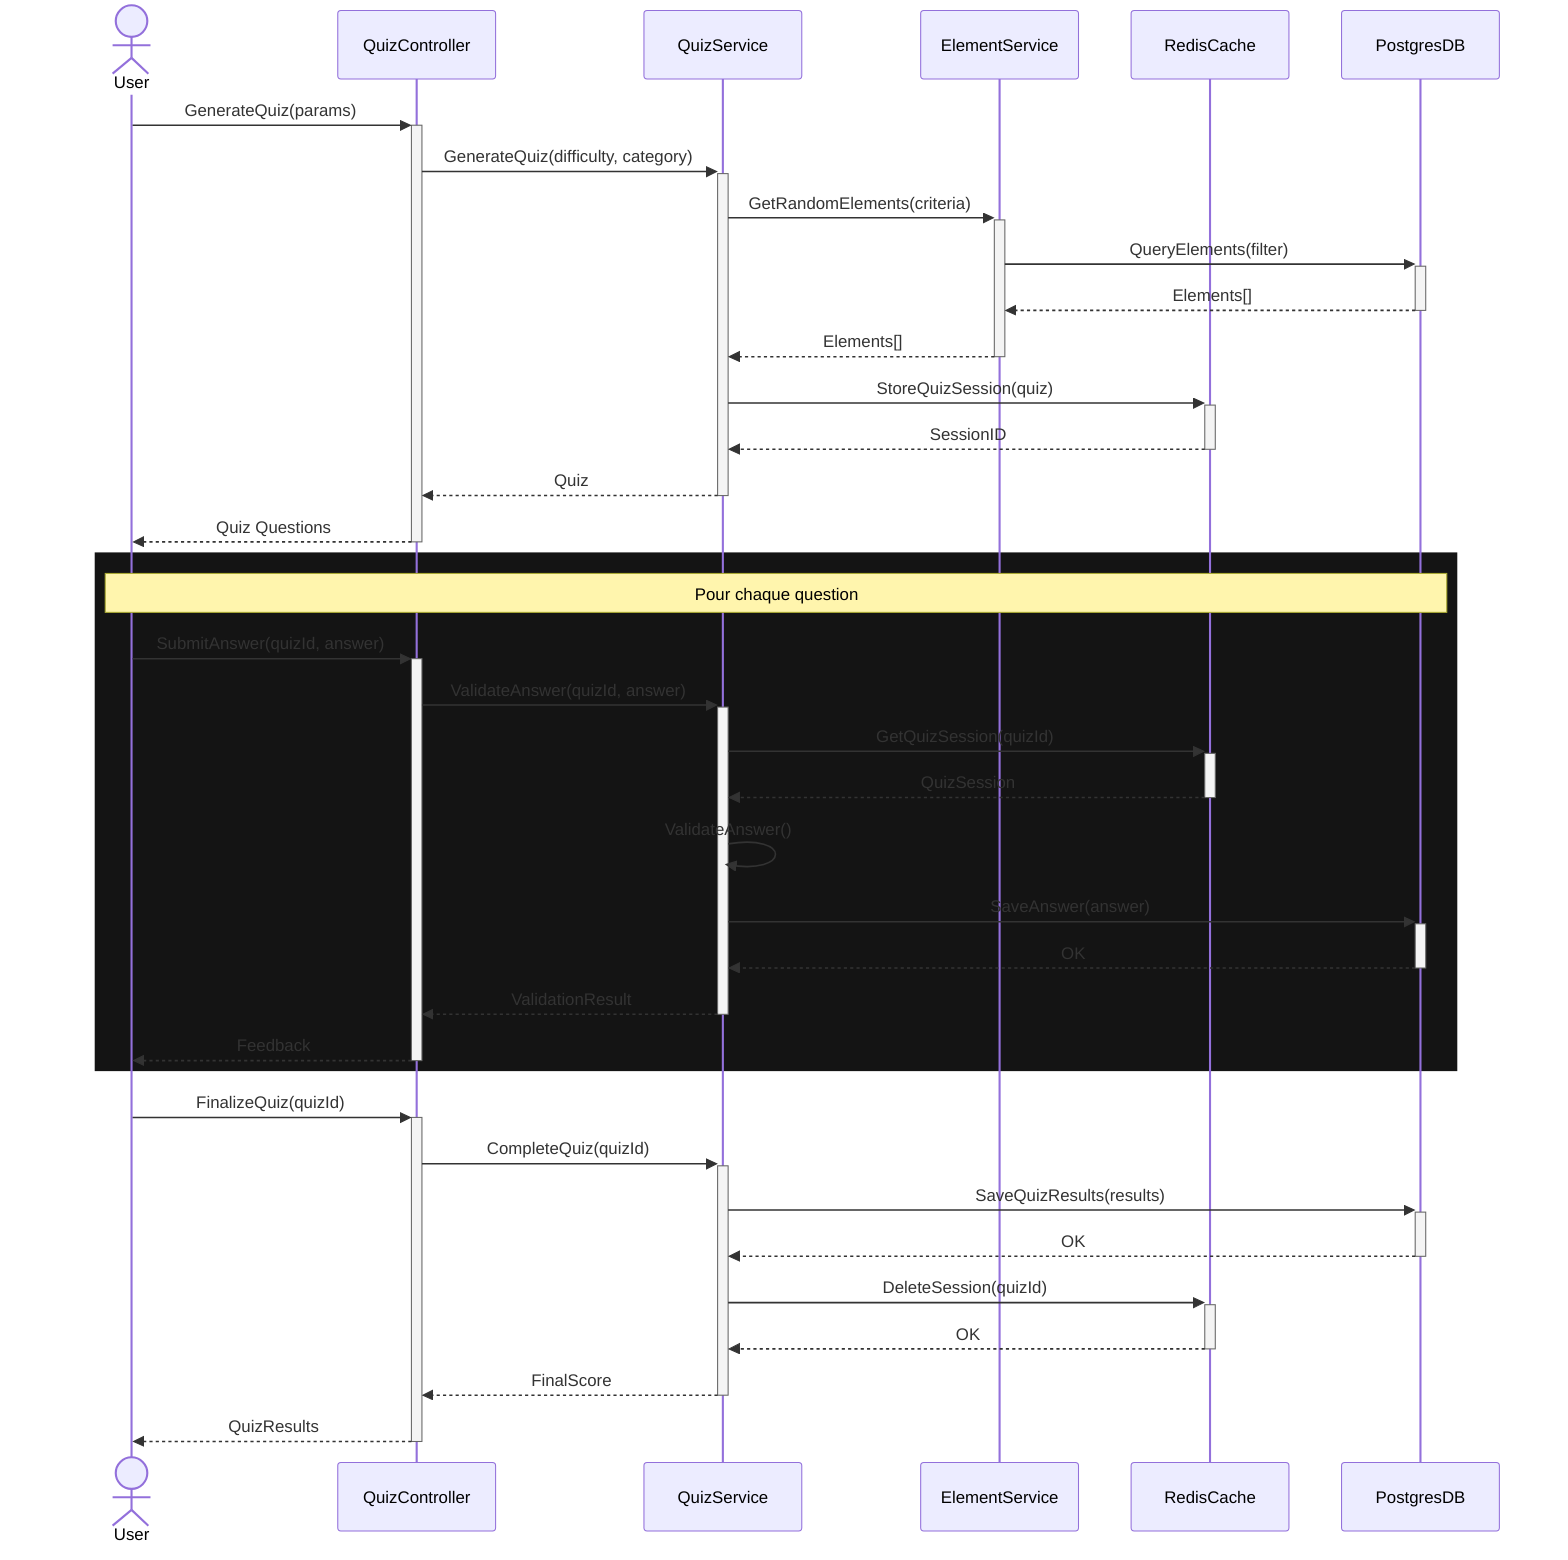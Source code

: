 sequenceDiagram
    actor User
    participant API as QuizController
    participant QS as QuizService
    participant ES as ElementService
    participant Cache as RedisCache
    participant DB as PostgresDB

    %% Génération du quiz
    User->>+API: GenerateQuiz(params)
    API->>+QS: GenerateQuiz(difficulty, category)
    QS->>+ES: GetRandomElements(criteria)
    ES->>+DB: QueryElements(filter)
    DB-->>-ES: Elements[]
    ES-->>-QS: Elements[]
    QS->>+Cache: StoreQuizSession(quiz)
    Cache-->>-QS: SessionID
    QS-->>-API: Quiz
    API-->>-User: Quiz Questions

    %% Boucle de réponses
    rect rgb(20, 20, 20)
        Note over User,DB: Pour chaque question
        User->>+API: SubmitAnswer(quizId, answer)
        API->>+QS: ValidateAnswer(quizId, answer)
        QS->>+Cache: GetQuizSession(quizId)
        Cache-->>-QS: QuizSession
        QS->>QS: ValidateAnswer()
        QS->>+DB: SaveAnswer(answer)
        DB-->>-QS: OK
        QS-->>-API: ValidationResult
        API-->>-User: Feedback
    end

    %% Finalisation du quiz
    User->>+API: FinalizeQuiz(quizId)
    API->>+QS: CompleteQuiz(quizId)
    QS->>+DB: SaveQuizResults(results)
    DB-->>-QS: OK
    QS->>+Cache: DeleteSession(quizId)
    Cache-->>-QS: OK
    QS-->>-API: FinalScore
    API-->>-User: QuizResults